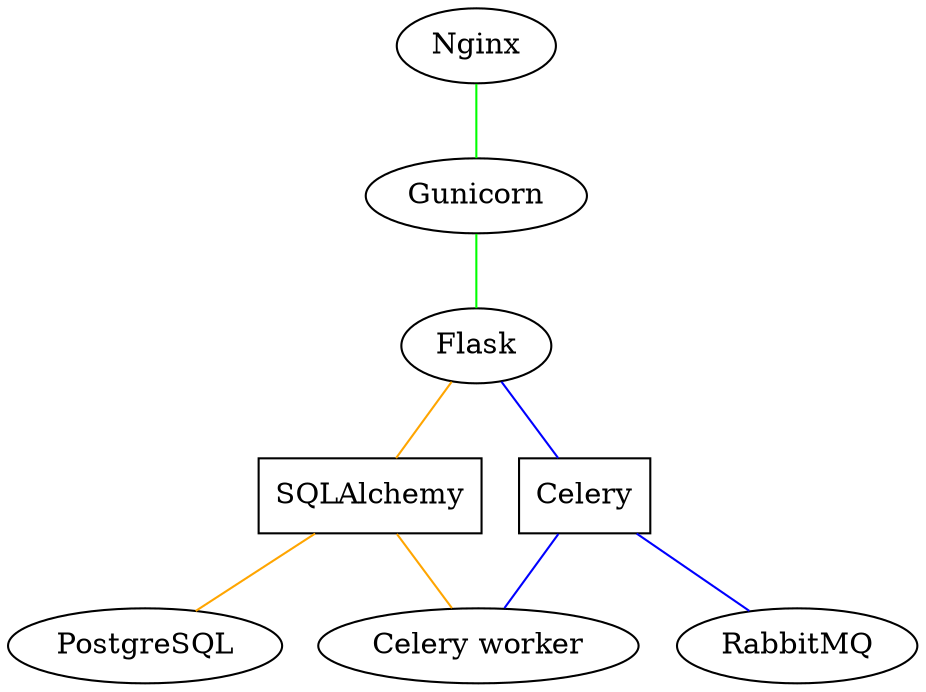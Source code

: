 graph G {
    flask [label="Flask"];
    sqlalchemy [label="SQLAlchemy",shape="box"];
    celery [label="Celery",shape="box"];
    worker [label="Celery worker"];
    gunicorn [label="Gunicorn"];
    nginx [label="Nginx"];
    rabbitmq [label="RabbitMQ"];
    postgres [label="PostgreSQL"];

    nginx -- gunicorn -- flask [color="green"];
    flask -- sqlalchemy -- worker [color="orange"];
    sqlalchemy -- postgres [color="orange"];
    flask -- celery [color="blue"];
    celery -- worker [color="blue"];
    celery -- rabbitmq [color="blue"];
}
